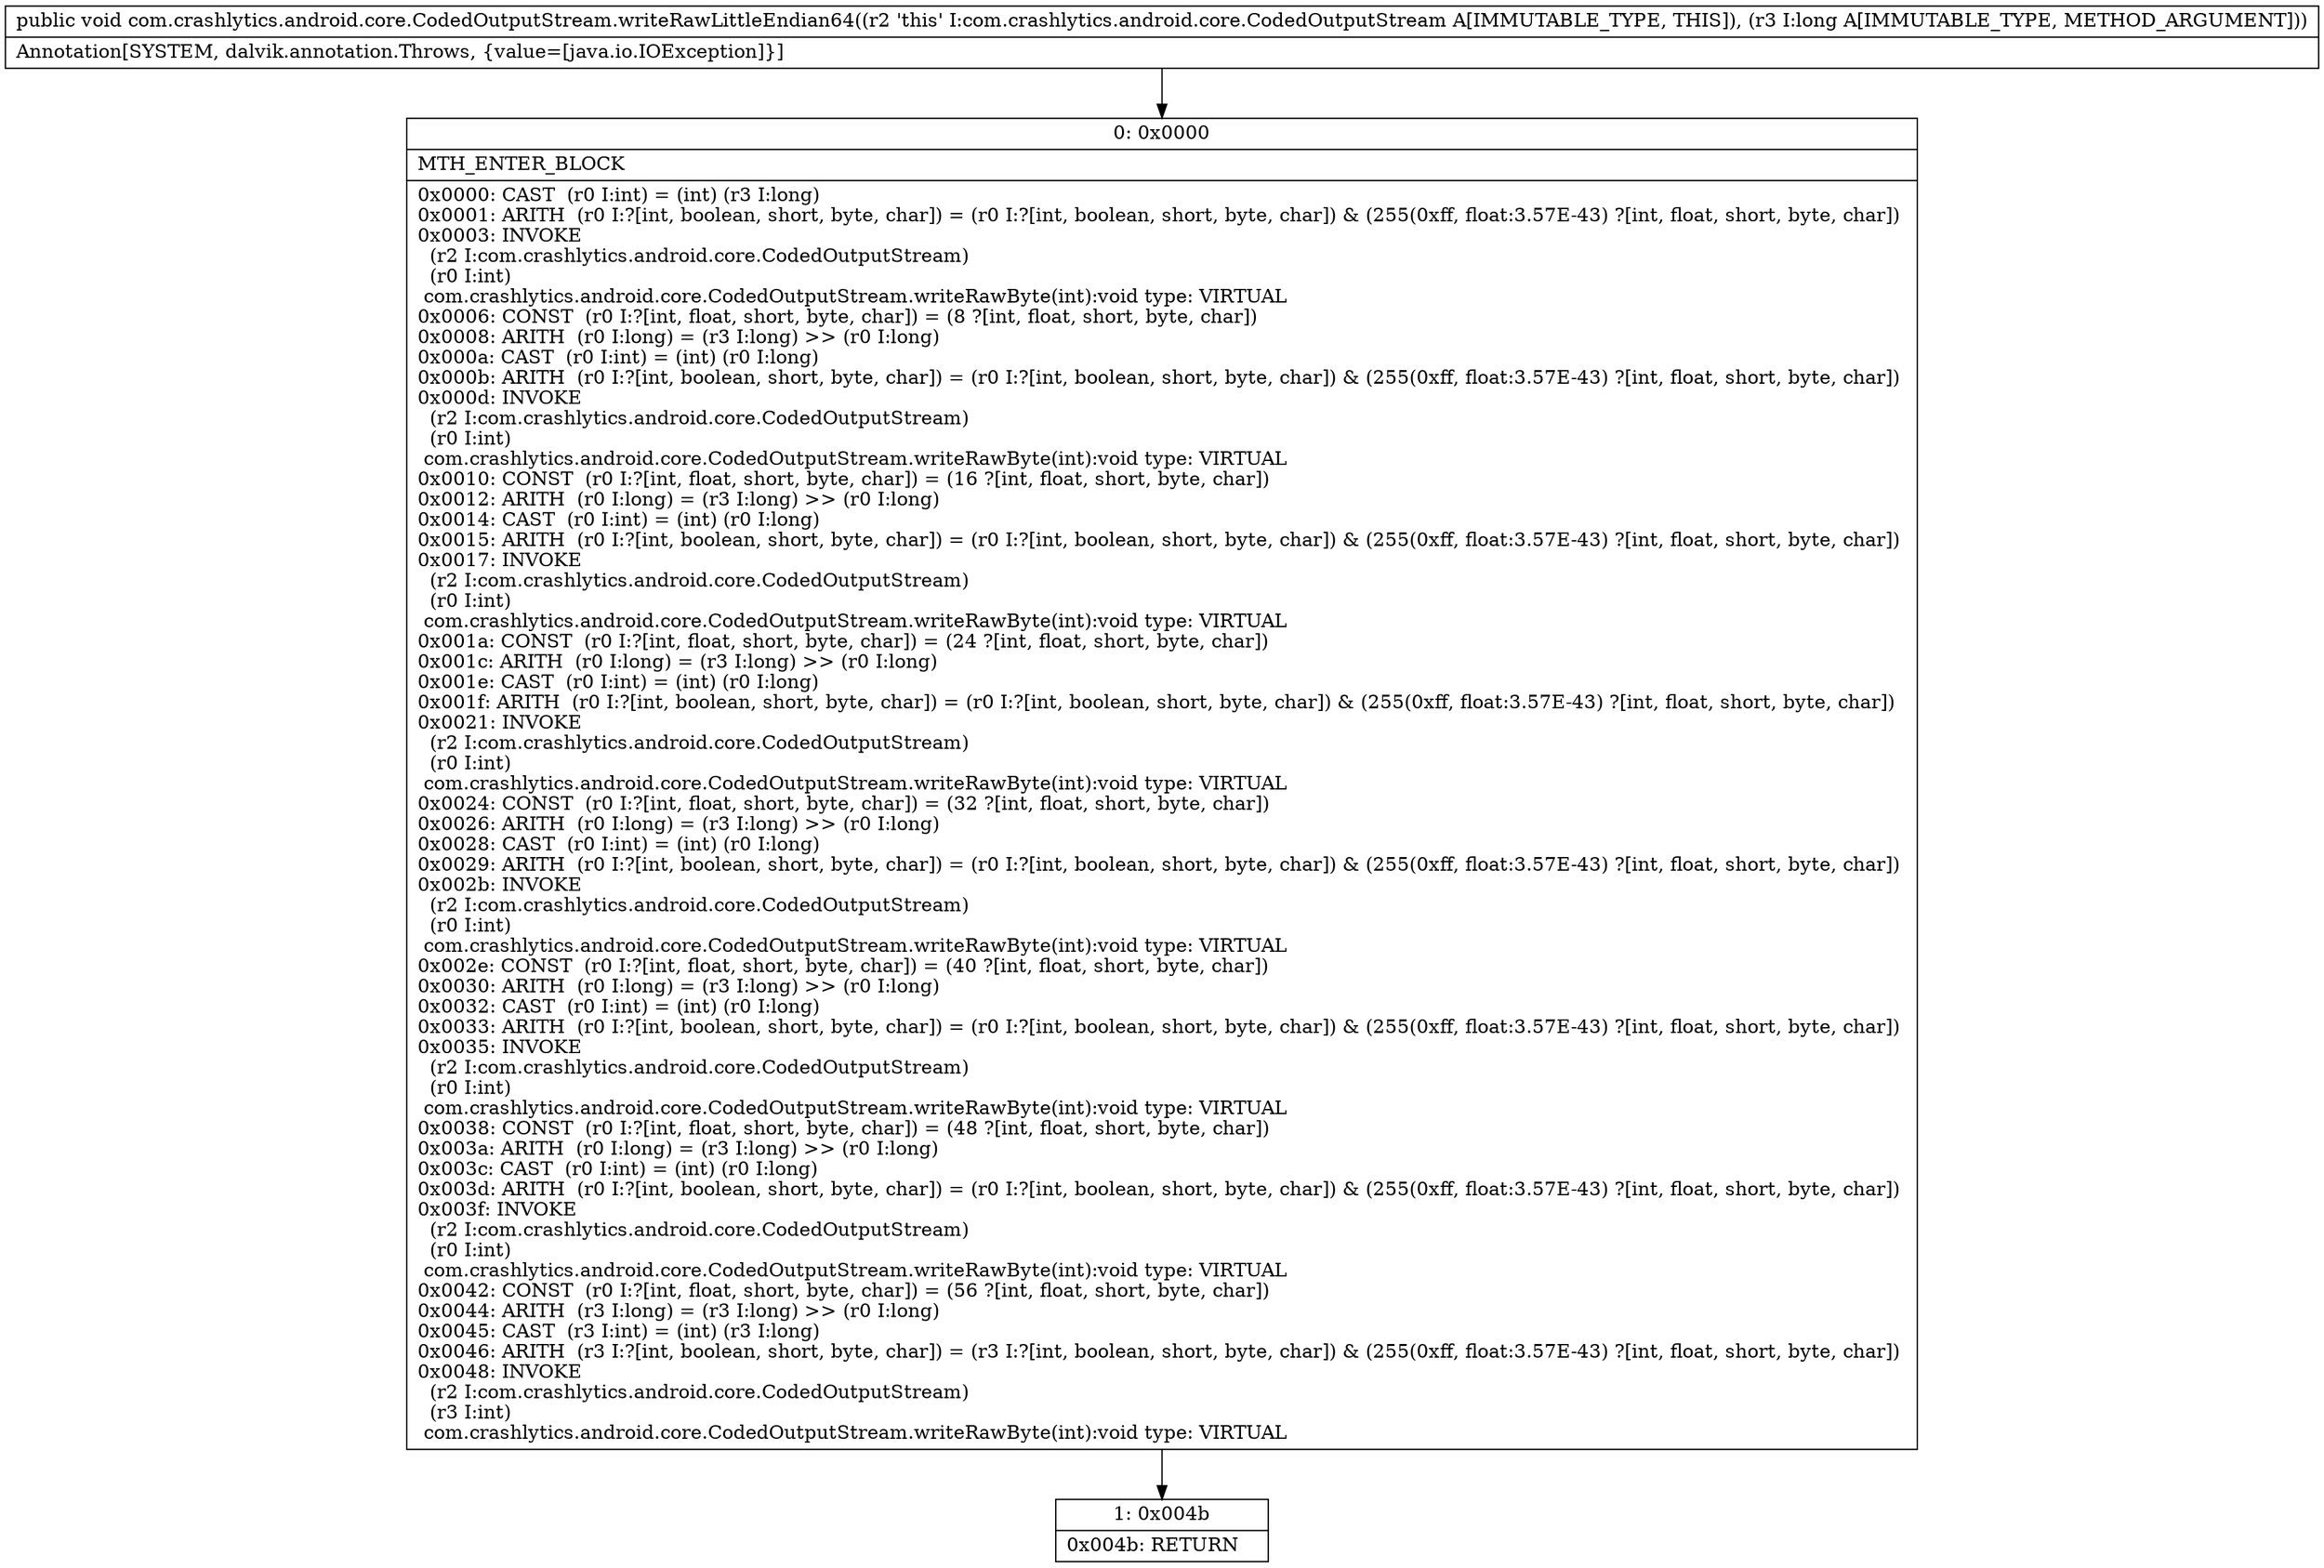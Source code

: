 digraph "CFG forcom.crashlytics.android.core.CodedOutputStream.writeRawLittleEndian64(J)V" {
Node_0 [shape=record,label="{0\:\ 0x0000|MTH_ENTER_BLOCK\l|0x0000: CAST  (r0 I:int) = (int) (r3 I:long) \l0x0001: ARITH  (r0 I:?[int, boolean, short, byte, char]) = (r0 I:?[int, boolean, short, byte, char]) & (255(0xff, float:3.57E\-43) ?[int, float, short, byte, char]) \l0x0003: INVOKE  \l  (r2 I:com.crashlytics.android.core.CodedOutputStream)\l  (r0 I:int)\l com.crashlytics.android.core.CodedOutputStream.writeRawByte(int):void type: VIRTUAL \l0x0006: CONST  (r0 I:?[int, float, short, byte, char]) = (8 ?[int, float, short, byte, char]) \l0x0008: ARITH  (r0 I:long) = (r3 I:long) \>\> (r0 I:long) \l0x000a: CAST  (r0 I:int) = (int) (r0 I:long) \l0x000b: ARITH  (r0 I:?[int, boolean, short, byte, char]) = (r0 I:?[int, boolean, short, byte, char]) & (255(0xff, float:3.57E\-43) ?[int, float, short, byte, char]) \l0x000d: INVOKE  \l  (r2 I:com.crashlytics.android.core.CodedOutputStream)\l  (r0 I:int)\l com.crashlytics.android.core.CodedOutputStream.writeRawByte(int):void type: VIRTUAL \l0x0010: CONST  (r0 I:?[int, float, short, byte, char]) = (16 ?[int, float, short, byte, char]) \l0x0012: ARITH  (r0 I:long) = (r3 I:long) \>\> (r0 I:long) \l0x0014: CAST  (r0 I:int) = (int) (r0 I:long) \l0x0015: ARITH  (r0 I:?[int, boolean, short, byte, char]) = (r0 I:?[int, boolean, short, byte, char]) & (255(0xff, float:3.57E\-43) ?[int, float, short, byte, char]) \l0x0017: INVOKE  \l  (r2 I:com.crashlytics.android.core.CodedOutputStream)\l  (r0 I:int)\l com.crashlytics.android.core.CodedOutputStream.writeRawByte(int):void type: VIRTUAL \l0x001a: CONST  (r0 I:?[int, float, short, byte, char]) = (24 ?[int, float, short, byte, char]) \l0x001c: ARITH  (r0 I:long) = (r3 I:long) \>\> (r0 I:long) \l0x001e: CAST  (r0 I:int) = (int) (r0 I:long) \l0x001f: ARITH  (r0 I:?[int, boolean, short, byte, char]) = (r0 I:?[int, boolean, short, byte, char]) & (255(0xff, float:3.57E\-43) ?[int, float, short, byte, char]) \l0x0021: INVOKE  \l  (r2 I:com.crashlytics.android.core.CodedOutputStream)\l  (r0 I:int)\l com.crashlytics.android.core.CodedOutputStream.writeRawByte(int):void type: VIRTUAL \l0x0024: CONST  (r0 I:?[int, float, short, byte, char]) = (32 ?[int, float, short, byte, char]) \l0x0026: ARITH  (r0 I:long) = (r3 I:long) \>\> (r0 I:long) \l0x0028: CAST  (r0 I:int) = (int) (r0 I:long) \l0x0029: ARITH  (r0 I:?[int, boolean, short, byte, char]) = (r0 I:?[int, boolean, short, byte, char]) & (255(0xff, float:3.57E\-43) ?[int, float, short, byte, char]) \l0x002b: INVOKE  \l  (r2 I:com.crashlytics.android.core.CodedOutputStream)\l  (r0 I:int)\l com.crashlytics.android.core.CodedOutputStream.writeRawByte(int):void type: VIRTUAL \l0x002e: CONST  (r0 I:?[int, float, short, byte, char]) = (40 ?[int, float, short, byte, char]) \l0x0030: ARITH  (r0 I:long) = (r3 I:long) \>\> (r0 I:long) \l0x0032: CAST  (r0 I:int) = (int) (r0 I:long) \l0x0033: ARITH  (r0 I:?[int, boolean, short, byte, char]) = (r0 I:?[int, boolean, short, byte, char]) & (255(0xff, float:3.57E\-43) ?[int, float, short, byte, char]) \l0x0035: INVOKE  \l  (r2 I:com.crashlytics.android.core.CodedOutputStream)\l  (r0 I:int)\l com.crashlytics.android.core.CodedOutputStream.writeRawByte(int):void type: VIRTUAL \l0x0038: CONST  (r0 I:?[int, float, short, byte, char]) = (48 ?[int, float, short, byte, char]) \l0x003a: ARITH  (r0 I:long) = (r3 I:long) \>\> (r0 I:long) \l0x003c: CAST  (r0 I:int) = (int) (r0 I:long) \l0x003d: ARITH  (r0 I:?[int, boolean, short, byte, char]) = (r0 I:?[int, boolean, short, byte, char]) & (255(0xff, float:3.57E\-43) ?[int, float, short, byte, char]) \l0x003f: INVOKE  \l  (r2 I:com.crashlytics.android.core.CodedOutputStream)\l  (r0 I:int)\l com.crashlytics.android.core.CodedOutputStream.writeRawByte(int):void type: VIRTUAL \l0x0042: CONST  (r0 I:?[int, float, short, byte, char]) = (56 ?[int, float, short, byte, char]) \l0x0044: ARITH  (r3 I:long) = (r3 I:long) \>\> (r0 I:long) \l0x0045: CAST  (r3 I:int) = (int) (r3 I:long) \l0x0046: ARITH  (r3 I:?[int, boolean, short, byte, char]) = (r3 I:?[int, boolean, short, byte, char]) & (255(0xff, float:3.57E\-43) ?[int, float, short, byte, char]) \l0x0048: INVOKE  \l  (r2 I:com.crashlytics.android.core.CodedOutputStream)\l  (r3 I:int)\l com.crashlytics.android.core.CodedOutputStream.writeRawByte(int):void type: VIRTUAL \l}"];
Node_1 [shape=record,label="{1\:\ 0x004b|0x004b: RETURN   \l}"];
MethodNode[shape=record,label="{public void com.crashlytics.android.core.CodedOutputStream.writeRawLittleEndian64((r2 'this' I:com.crashlytics.android.core.CodedOutputStream A[IMMUTABLE_TYPE, THIS]), (r3 I:long A[IMMUTABLE_TYPE, METHOD_ARGUMENT]))  | Annotation[SYSTEM, dalvik.annotation.Throws, \{value=[java.io.IOException]\}]\l}"];
MethodNode -> Node_0;
Node_0 -> Node_1;
}

